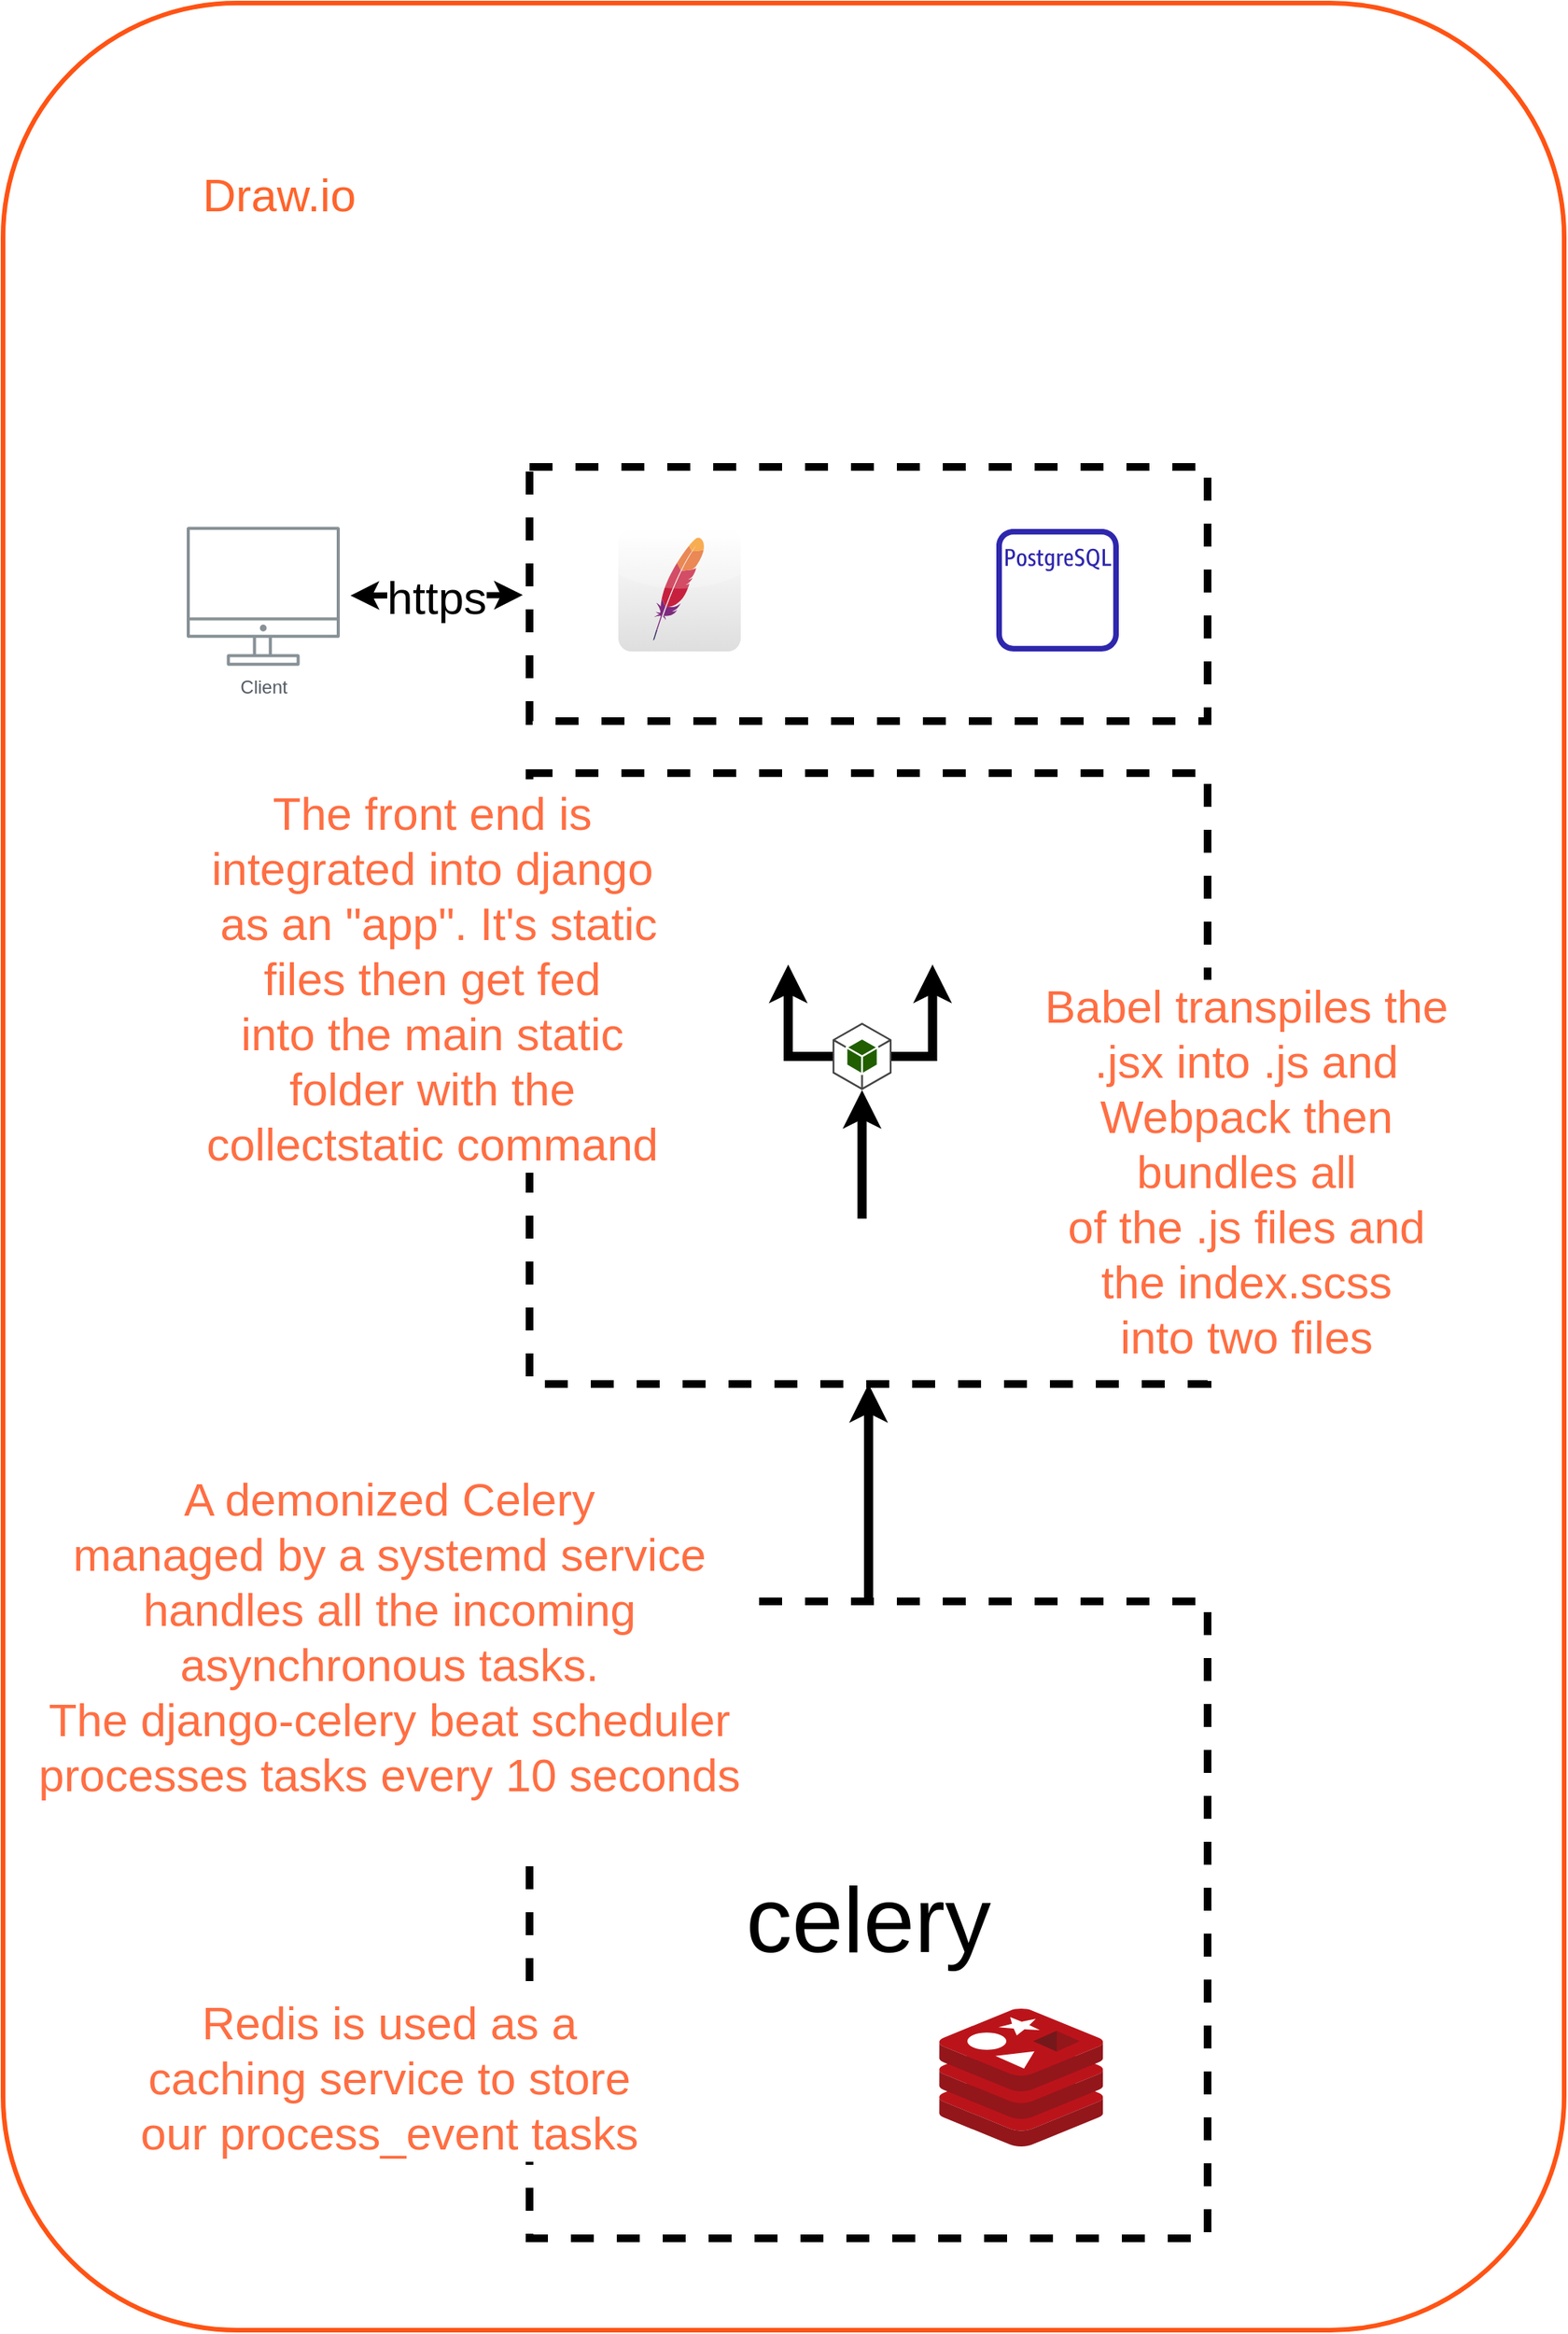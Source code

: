 <mxfile version="20.6.2" type="github">
  <diagram id="Ht1M8jgEwFfnCIfOTk4-" name="Page-1">
    <mxGraphModel dx="1422" dy="759" grid="1" gridSize="10" guides="1" tooltips="1" connect="1" arrows="1" fold="1" page="1" pageScale="1" pageWidth="1169" pageHeight="827" math="0" shadow="0">
      <root>
        <mxCell id="0" />
        <mxCell id="1" parent="0" />
        <mxCell id="mJ8GjuPjmgihEE6Xo0Pr-1" value="&lt;font style=&quot;font-size: 60px;&quot;&gt;celery&lt;/font&gt;" style="rounded=0;whiteSpace=wrap;html=1;dashed=1;strokeWidth=5;fillColor=none;" vertex="1" parent="1">
          <mxGeometry x="437" y="1084" width="443" height="416" as="geometry" />
        </mxCell>
        <mxCell id="mJ8GjuPjmgihEE6Xo0Pr-2" value="" style="rounded=1;whiteSpace=wrap;html=1;strokeWidth=3;fontSize=30;fillColor=none;strokeColor=#FF5314;" vertex="1" parent="1">
          <mxGeometry x="93" y="40" width="1020" height="1520" as="geometry" />
        </mxCell>
        <mxCell id="mJ8GjuPjmgihEE6Xo0Pr-3" value="" style="rounded=0;whiteSpace=wrap;html=1;dashed=1;strokeWidth=5;fillColor=none;" vertex="1" parent="1">
          <mxGeometry x="437" y="543" width="443" height="399" as="geometry" />
        </mxCell>
        <mxCell id="mJ8GjuPjmgihEE6Xo0Pr-4" value="" style="rounded=0;whiteSpace=wrap;html=1;dashed=1;strokeWidth=5;fillColor=none;" vertex="1" parent="1">
          <mxGeometry x="437" y="343" width="443" height="166" as="geometry" />
        </mxCell>
        <mxCell id="mJ8GjuPjmgihEE6Xo0Pr-5" value="&lt;div&gt;Client&lt;/div&gt;&lt;div&gt;&lt;br&gt;&lt;/div&gt;" style="outlineConnect=0;gradientColor=none;fontColor=#545B64;strokeColor=none;fillColor=#879196;dashed=0;verticalLabelPosition=bottom;verticalAlign=top;align=center;html=1;fontSize=12;fontStyle=0;aspect=fixed;shape=mxgraph.aws4.illustration_desktop;pointerEvents=1;labelBackgroundColor=#ffffff;" vertex="1" parent="1">
          <mxGeometry x="213" y="382" width="100" height="91" as="geometry" />
        </mxCell>
        <mxCell id="mJ8GjuPjmgihEE6Xo0Pr-6" value="" style="sketch=0;outlineConnect=0;fontColor=#232F3E;gradientColor=none;fillColor=#2E27AD;strokeColor=none;dashed=0;verticalLabelPosition=bottom;verticalAlign=top;align=center;html=1;fontSize=12;fontStyle=0;aspect=fixed;pointerEvents=1;shape=mxgraph.aws4.rds_postgresql_instance_alt;" vertex="1" parent="1">
          <mxGeometry x="742" y="383.5" width="80" height="80" as="geometry" />
        </mxCell>
        <mxCell id="mJ8GjuPjmgihEE6Xo0Pr-7" value="" style="dashed=0;outlineConnect=0;html=1;align=center;labelPosition=center;verticalLabelPosition=bottom;verticalAlign=top;shape=mxgraph.webicons.apache;gradientColor=#DFDEDE" vertex="1" parent="1">
          <mxGeometry x="495" y="383.5" width="80" height="80" as="geometry" />
        </mxCell>
        <mxCell id="mJ8GjuPjmgihEE6Xo0Pr-8" value="" style="shape=image;html=1;verticalAlign=top;verticalLabelPosition=bottom;labelBackgroundColor=#ffffff;imageAspect=0;aspect=fixed;image=https://cdn2.iconfinder.com/data/icons/boxicons-logos/24/bxl-django-128.png" vertex="1" parent="1">
          <mxGeometry x="605" y="382" width="88" height="88" as="geometry" />
        </mxCell>
        <mxCell id="mJ8GjuPjmgihEE6Xo0Pr-9" value="" style="endArrow=classic;startArrow=classic;html=1;rounded=1;entryX=-0.01;entryY=0.504;entryDx=0;entryDy=0;entryPerimeter=0;jumpSize=60;strokeColor=default;sketch=0;strokeWidth=4;" edge="1" parent="1" target="mJ8GjuPjmgihEE6Xo0Pr-4">
          <mxGeometry width="50" height="50" relative="1" as="geometry">
            <mxPoint x="320" y="427" as="sourcePoint" />
            <mxPoint x="380" y="392" as="targetPoint" />
          </mxGeometry>
        </mxCell>
        <mxCell id="mJ8GjuPjmgihEE6Xo0Pr-10" value="https" style="edgeLabel;html=1;align=center;verticalAlign=middle;resizable=0;points=[];fontSize=30;" vertex="1" connectable="0" parent="mJ8GjuPjmgihEE6Xo0Pr-9">
          <mxGeometry x="-0.129" y="-2" relative="1" as="geometry">
            <mxPoint x="7" y="-1" as="offset" />
          </mxGeometry>
        </mxCell>
        <mxCell id="mJ8GjuPjmgihEE6Xo0Pr-11" value="&lt;font color=&quot;#FF642B&quot;&gt;Draw.io&lt;/font&gt;" style="text;html=1;align=center;verticalAlign=middle;resizable=0;points=[];autosize=1;strokeColor=none;fillColor=none;fontSize=30;" vertex="1" parent="1">
          <mxGeometry x="213" y="140" width="120" height="50" as="geometry" />
        </mxCell>
        <mxCell id="mJ8GjuPjmgihEE6Xo0Pr-12" value="" style="shape=image;html=1;verticalAlign=top;verticalLabelPosition=bottom;labelBackgroundColor=#ffffff;imageAspect=0;aspect=fixed;image=https://cdn1.iconfinder.com/data/icons/unicons-line-vol-5/24/react-128.png" vertex="1" parent="1">
          <mxGeometry x="682" y="433" width="40" height="40" as="geometry" />
        </mxCell>
        <mxCell id="mJ8GjuPjmgihEE6Xo0Pr-13" value="" style="edgeStyle=orthogonalEdgeStyle;rounded=0;orthogonalLoop=1;jettySize=auto;html=1;strokeWidth=6;fontSize=30;fontColor=#FF6E42;exitX=1;exitY=0.5;exitDx=0;exitDy=0;exitPerimeter=0;" edge="1" parent="1" source="mJ8GjuPjmgihEE6Xo0Pr-15" target="mJ8GjuPjmgihEE6Xo0Pr-17">
          <mxGeometry relative="1" as="geometry" />
        </mxCell>
        <mxCell id="mJ8GjuPjmgihEE6Xo0Pr-14" style="edgeStyle=orthogonalEdgeStyle;rounded=0;orthogonalLoop=1;jettySize=auto;html=1;strokeWidth=6;fontSize=30;fontColor=#FF6E42;" edge="1" parent="1" source="mJ8GjuPjmgihEE6Xo0Pr-15" target="mJ8GjuPjmgihEE6Xo0Pr-16">
          <mxGeometry relative="1" as="geometry" />
        </mxCell>
        <mxCell id="mJ8GjuPjmgihEE6Xo0Pr-15" value="" style="outlineConnect=0;dashed=0;verticalLabelPosition=bottom;verticalAlign=top;align=center;html=1;shape=mxgraph.aws3.android;fillColor=#205E00;gradientColor=none;" vertex="1" parent="1">
          <mxGeometry x="635" y="706" width="38.5" height="44" as="geometry" />
        </mxCell>
        <mxCell id="mJ8GjuPjmgihEE6Xo0Pr-16" value="" style="shape=image;html=1;verticalAlign=top;verticalLabelPosition=bottom;labelBackgroundColor=#ffffff;imageAspect=0;aspect=fixed;image=https://cdn1.iconfinder.com/data/icons/bootstrap-vol-3/16/filetype-js-128.png" vertex="1" parent="1">
          <mxGeometry x="583" y="622" width="46" height="46" as="geometry" />
        </mxCell>
        <mxCell id="mJ8GjuPjmgihEE6Xo0Pr-17" value="" style="shape=image;html=1;verticalAlign=top;verticalLabelPosition=bottom;labelBackgroundColor=#ffffff;imageAspect=0;aspect=fixed;image=https://cdn1.iconfinder.com/data/icons/bootstrap-vol-3/16/filetype-scss-128.png" vertex="1" parent="1">
          <mxGeometry x="677.25" y="622" width="46" height="46" as="geometry" />
        </mxCell>
        <mxCell id="mJ8GjuPjmgihEE6Xo0Pr-18" style="edgeStyle=orthogonalEdgeStyle;rounded=0;orthogonalLoop=1;jettySize=auto;html=1;exitX=0.5;exitY=0;exitDx=0;exitDy=0;entryX=0.5;entryY=1;entryDx=0;entryDy=0;entryPerimeter=0;fontSize=30;fontColor=#FF6E42;strokeWidth=6;" edge="1" parent="1" source="mJ8GjuPjmgihEE6Xo0Pr-19" target="mJ8GjuPjmgihEE6Xo0Pr-15">
          <mxGeometry relative="1" as="geometry" />
        </mxCell>
        <mxCell id="mJ8GjuPjmgihEE6Xo0Pr-19" value="" style="shape=image;html=1;verticalAlign=top;verticalLabelPosition=bottom;labelBackgroundColor=#ffffff;imageAspect=0;aspect=fixed;image=https://cdn1.iconfinder.com/data/icons/bootstrap-vol-3/16/filetype-jsx-128.png" vertex="1" parent="1">
          <mxGeometry x="631.25" y="834" width="46" height="46" as="geometry" />
        </mxCell>
        <mxCell id="mJ8GjuPjmgihEE6Xo0Pr-20" value="&lt;div style=&quot;font-size: 30px;&quot;&gt;&lt;font style=&quot;font-size: 30px;&quot; color=&quot;#FF6E42&quot;&gt;Babel transpiles the &lt;br&gt;&lt;/font&gt;&lt;/div&gt;&lt;div style=&quot;font-size: 30px;&quot;&gt;&lt;font style=&quot;font-size: 30px;&quot; color=&quot;#FF6E42&quot;&gt;.jsx into .js and &lt;br&gt;&lt;/font&gt;&lt;/div&gt;&lt;div style=&quot;font-size: 30px;&quot;&gt;&lt;font style=&quot;font-size: 30px;&quot; color=&quot;#FF6E42&quot;&gt;Webpack then &lt;br&gt;&lt;/font&gt;&lt;/div&gt;&lt;div style=&quot;font-size: 30px;&quot;&gt;&lt;font style=&quot;font-size: 30px;&quot; color=&quot;#FF6E42&quot;&gt;bundles all &lt;br&gt;&lt;/font&gt;&lt;/div&gt;&lt;div style=&quot;font-size: 30px;&quot;&gt;&lt;font style=&quot;font-size: 30px;&quot; color=&quot;#FF6E42&quot;&gt;of the .js files and &lt;br&gt;&lt;/font&gt;&lt;/div&gt;&lt;div style=&quot;font-size: 30px;&quot;&gt;&lt;font style=&quot;font-size: 30px;&quot; color=&quot;#FF6E42&quot;&gt;the index.scss &lt;br&gt;&lt;/font&gt;&lt;/div&gt;&lt;div style=&quot;font-size: 30px;&quot;&gt;&lt;font style=&quot;font-size: 30px;&quot; color=&quot;#FF6E42&quot;&gt;into two files&lt;/font&gt;&lt;/div&gt;" style="text;html=1;align=center;verticalAlign=middle;resizable=0;points=[];autosize=1;strokeColor=none;fillColor=none;fontColor=#FF6E42;labelBackgroundColor=default;" vertex="1" parent="1">
          <mxGeometry x="760" y="668" width="290" height="270" as="geometry" />
        </mxCell>
        <mxCell id="mJ8GjuPjmgihEE6Xo0Pr-21" value="&lt;div&gt;&lt;font style=&quot;font-size: 30px;&quot;&gt;The front end is &lt;br&gt;&lt;/font&gt;&lt;/div&gt;&lt;div&gt;&lt;font style=&quot;font-size: 30px;&quot;&gt;integrated into django&lt;/font&gt;&lt;/div&gt;&lt;div&gt;&lt;font style=&quot;font-size: 30px;&quot;&gt;&amp;nbsp;as an &quot;app&quot;. It&#39;s static &lt;br&gt;&lt;/font&gt;&lt;/div&gt;&lt;div&gt;&lt;font style=&quot;font-size: 30px;&quot;&gt;files then get fed &lt;br&gt;&lt;/font&gt;&lt;/div&gt;&lt;div&gt;&lt;font style=&quot;font-size: 30px;&quot;&gt;into the main static &lt;br&gt;&lt;/font&gt;&lt;/div&gt;&lt;div&gt;&lt;font style=&quot;font-size: 30px;&quot;&gt;folder with the &lt;br&gt;&lt;/font&gt;&lt;/div&gt;&lt;div&gt;&lt;font style=&quot;font-size: 30px;&quot;&gt;collectstatic command&lt;/font&gt;&lt;/div&gt;" style="text;html=1;align=center;verticalAlign=middle;resizable=0;points=[];autosize=1;strokeColor=none;fillColor=none;fontColor=#FF6E42;labelBackgroundColor=default;" vertex="1" parent="1">
          <mxGeometry x="213" y="542" width="320" height="270" as="geometry" />
        </mxCell>
        <mxCell id="mJ8GjuPjmgihEE6Xo0Pr-22" value="" style="sketch=0;aspect=fixed;html=1;points=[];align=center;image;fontSize=12;image=img/lib/mscae/Cache_Redis_Product.svg;" vertex="1" parent="1">
          <mxGeometry x="704.63" y="1350" width="107.13" height="90" as="geometry" />
        </mxCell>
        <mxCell id="mJ8GjuPjmgihEE6Xo0Pr-23" style="edgeStyle=orthogonalEdgeStyle;rounded=0;orthogonalLoop=1;jettySize=auto;html=1;entryX=0.5;entryY=1;entryDx=0;entryDy=0;strokeWidth=6;fontSize=60;" edge="1" parent="1" source="mJ8GjuPjmgihEE6Xo0Pr-1" target="mJ8GjuPjmgihEE6Xo0Pr-3">
          <mxGeometry relative="1" as="geometry" />
        </mxCell>
        <mxCell id="mJ8GjuPjmgihEE6Xo0Pr-24" value="&lt;div style=&quot;font-size: 30px;&quot;&gt;&lt;font style=&quot;font-size: 30px;&quot; color=&quot;#FF6E42&quot;&gt;A demonized Celery&lt;/font&gt;&lt;/div&gt;&lt;div style=&quot;font-size: 30px;&quot;&gt;&lt;font style=&quot;font-size: 30px;&quot; color=&quot;#FF6E42&quot;&gt;managed by a systemd service&lt;/font&gt;&lt;/div&gt;&lt;div style=&quot;font-size: 30px;&quot;&gt;&lt;font style=&quot;font-size: 30px;&quot; color=&quot;#FF6E42&quot;&gt;handles all the incoming &lt;br&gt;&lt;/font&gt;&lt;/div&gt;&lt;div style=&quot;font-size: 30px;&quot;&gt;&lt;font style=&quot;font-size: 30px;&quot; color=&quot;#FF6E42&quot;&gt;asynchronous tasks.&lt;/font&gt;&lt;/div&gt;&lt;div style=&quot;font-size: 30px;&quot;&gt;&lt;font style=&quot;font-size: 30px;&quot; color=&quot;#FF6E42&quot;&gt;The django-celery beat scheduler&lt;/font&gt;&lt;/div&gt;&lt;div style=&quot;font-size: 30px;&quot;&gt;&lt;font style=&quot;font-size: 30px;&quot; color=&quot;#FF6E42&quot;&gt;processes tasks every 10 seconds&lt;br&gt;&lt;/font&gt;&lt;/div&gt;&lt;div style=&quot;font-size: 30px;&quot;&gt;&lt;font style=&quot;font-size: 30px;&quot; color=&quot;#FF6E42&quot;&gt;&lt;br&gt;&lt;/font&gt;&lt;/div&gt;" style="text;html=1;align=center;verticalAlign=middle;resizable=0;points=[];autosize=1;strokeColor=none;fillColor=none;fontColor=#FF6E42;labelBackgroundColor=default;" vertex="1" parent="1">
          <mxGeometry x="105" y="990" width="480" height="270" as="geometry" />
        </mxCell>
        <mxCell id="mJ8GjuPjmgihEE6Xo0Pr-25" value="&lt;div style=&quot;font-size: 30px;&quot;&gt;&lt;font style=&quot;font-size: 30px;&quot; color=&quot;#FF6E42&quot;&gt;Redis is used as a &lt;br&gt;&lt;/font&gt;&lt;/div&gt;&lt;div style=&quot;font-size: 30px;&quot;&gt;&lt;font style=&quot;font-size: 30px;&quot; color=&quot;#FF6E42&quot;&gt;caching service to store &lt;br&gt;&lt;/font&gt;&lt;/div&gt;&lt;div style=&quot;font-size: 30px;&quot;&gt;&lt;font style=&quot;font-size: 30px;&quot; color=&quot;#FF6E42&quot;&gt;our process_event tasks&lt;br&gt;&lt;/font&gt;&lt;/div&gt;" style="text;html=1;align=center;verticalAlign=middle;resizable=0;points=[];autosize=1;strokeColor=none;fillColor=none;fontColor=#FF6E42;labelBackgroundColor=default;" vertex="1" parent="1">
          <mxGeometry x="170" y="1335" width="350" height="120" as="geometry" />
        </mxCell>
        <mxCell id="mJ8GjuPjmgihEE6Xo0Pr-27" value="" style="shape=image;html=1;verticalAlign=top;verticalLabelPosition=bottom;labelBackgroundColor=#ffffff;imageAspect=0;aspect=fixed;image=https://cdn1.iconfinder.com/data/icons/bootstrap-vol-3/16/filetype-jsx-128.png" vertex="1" parent="1">
          <mxGeometry x="685.76" y="834" width="46" height="46" as="geometry" />
        </mxCell>
        <mxCell id="mJ8GjuPjmgihEE6Xo0Pr-28" value="" style="shape=image;html=1;verticalAlign=top;verticalLabelPosition=bottom;labelBackgroundColor=#ffffff;imageAspect=0;aspect=fixed;image=https://cdn1.iconfinder.com/data/icons/bootstrap-vol-3/16/filetype-jsx-128.png" vertex="1" parent="1">
          <mxGeometry x="570" y="834" width="46" height="46" as="geometry" />
        </mxCell>
        <mxCell id="mJ8GjuPjmgihEE6Xo0Pr-30" value="" style="shape=image;html=1;verticalAlign=top;verticalLabelPosition=bottom;labelBackgroundColor=#ffffff;imageAspect=0;aspect=fixed;image=https://cdn1.iconfinder.com/data/icons/bootstrap-vol-3/16/filetype-scss-128.png" vertex="1" parent="1">
          <mxGeometry x="512" y="834" width="46" height="46" as="geometry" />
        </mxCell>
        <mxCell id="mJ8GjuPjmgihEE6Xo0Pr-31" value="" style="shape=image;html=1;verticalAlign=top;verticalLabelPosition=bottom;labelBackgroundColor=#ffffff;imageAspect=0;aspect=fixed;image=https://cdn1.iconfinder.com/data/icons/bootstrap-vol-3/16/filetype-scss-128.png" vertex="1" parent="1">
          <mxGeometry x="735.2" y="834" width="46" height="46" as="geometry" />
        </mxCell>
      </root>
    </mxGraphModel>
  </diagram>
</mxfile>
